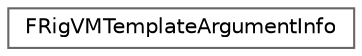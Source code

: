 digraph "Graphical Class Hierarchy"
{
 // INTERACTIVE_SVG=YES
 // LATEX_PDF_SIZE
  bgcolor="transparent";
  edge [fontname=Helvetica,fontsize=10,labelfontname=Helvetica,labelfontsize=10];
  node [fontname=Helvetica,fontsize=10,shape=box,height=0.2,width=0.4];
  rankdir="LR";
  Node0 [id="Node000000",label="FRigVMTemplateArgumentInfo",height=0.2,width=0.4,color="grey40", fillcolor="white", style="filled",URL="$d8/d24/structFRigVMTemplateArgumentInfo.html",tooltip="FRigVMTemplateArgumentInfo."];
}
